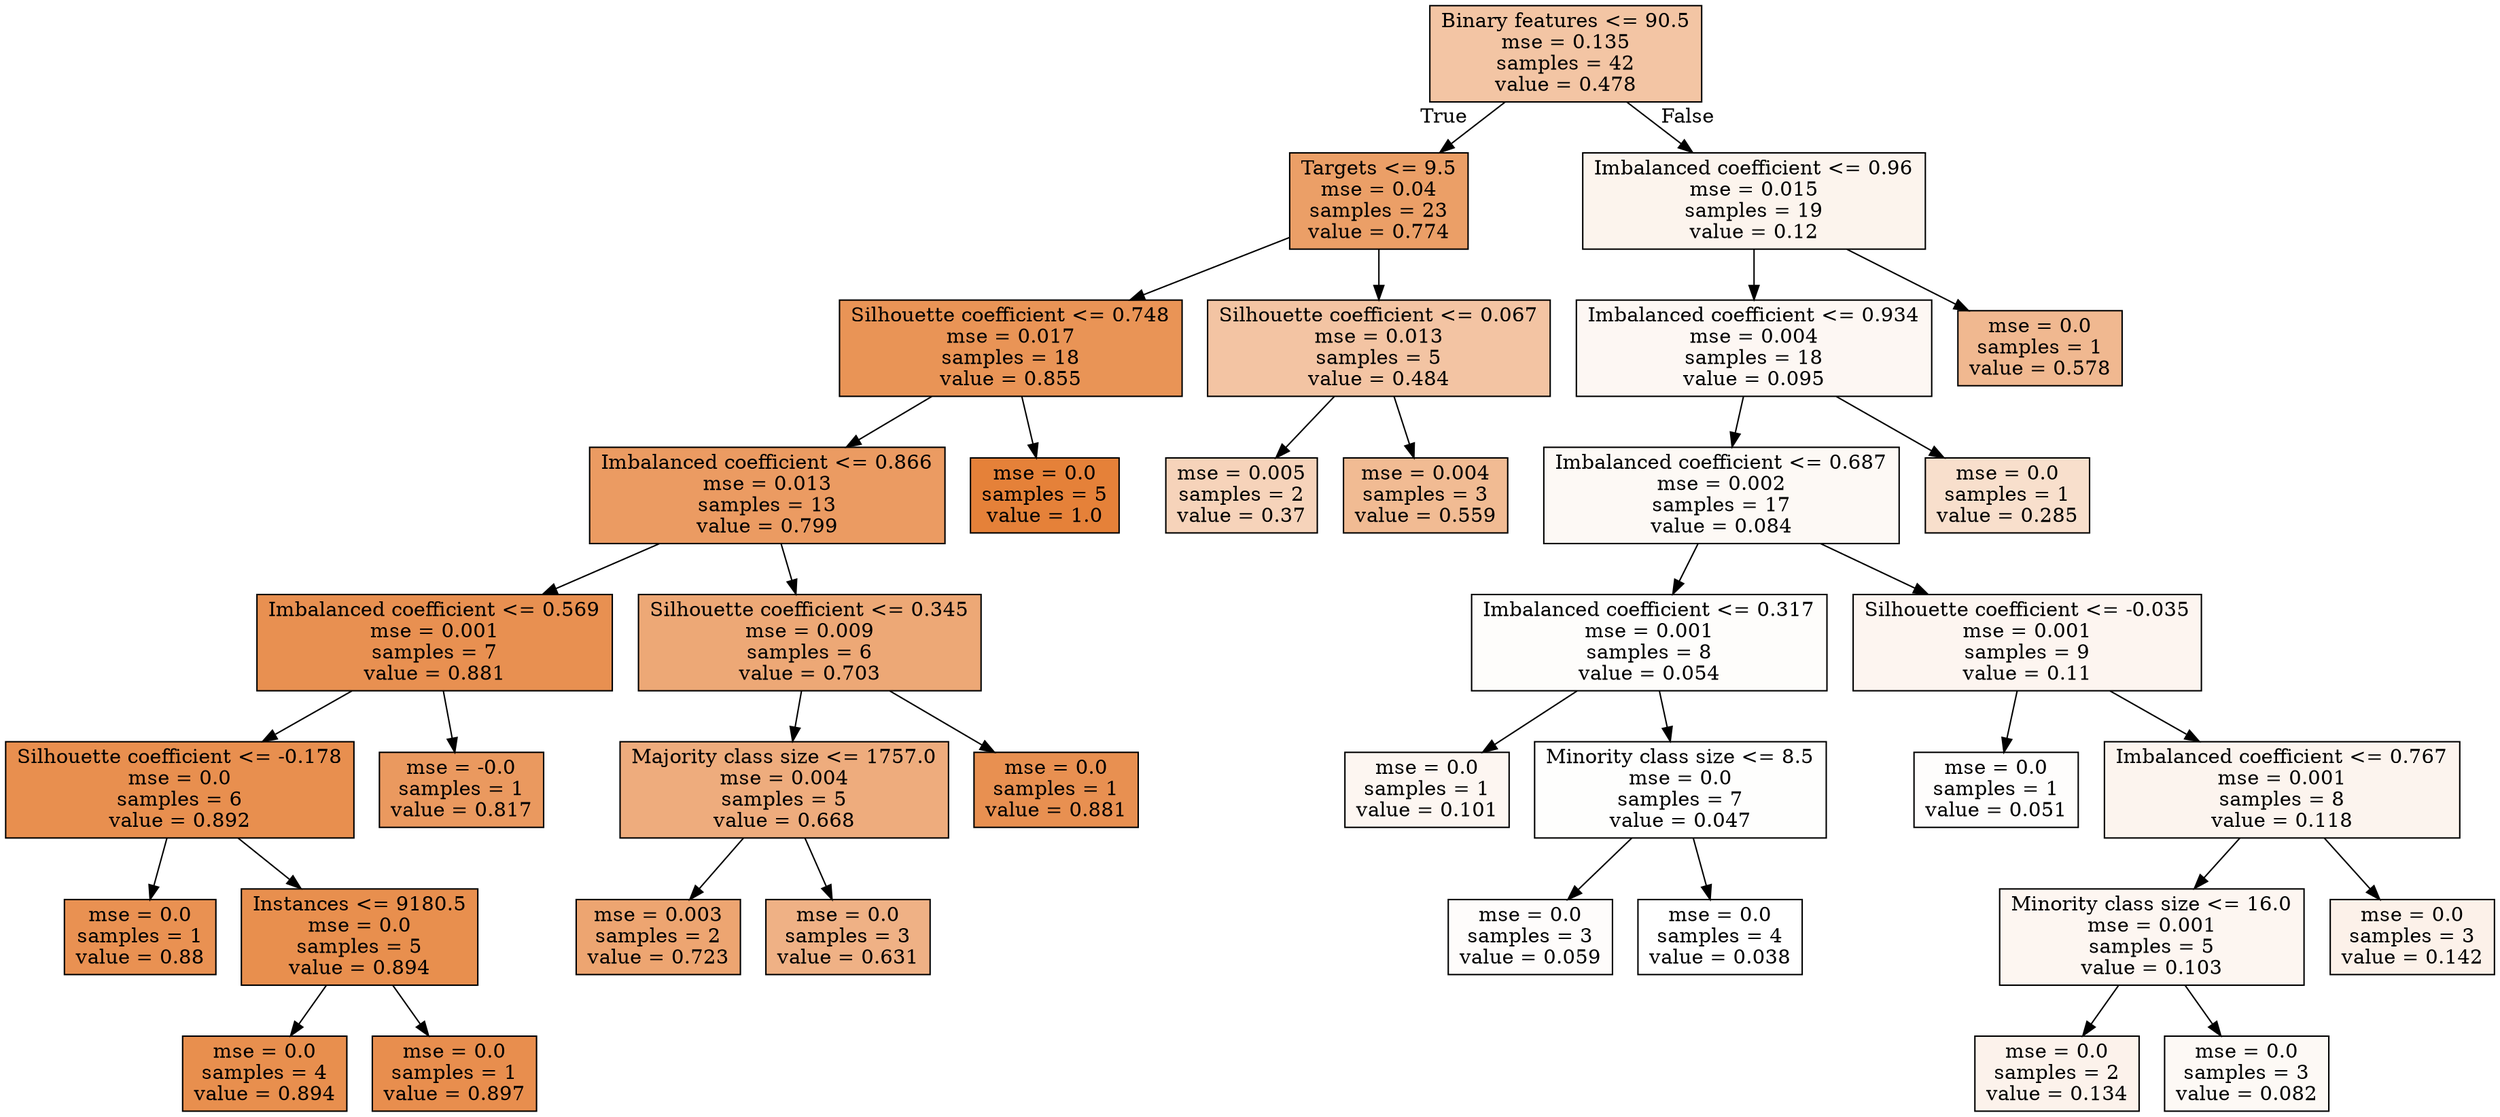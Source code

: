 digraph Tree {
node [shape=box, style="filled", color="black"] ;
0 [label="Binary features <= 90.5\nmse = 0.135\nsamples = 42\nvalue = 0.478", fillcolor="#e5813975"] ;
1 [label="Targets <= 9.5\nmse = 0.04\nsamples = 23\nvalue = 0.774", fillcolor="#e58139c3"] ;
0 -> 1 [labeldistance=2.5, labelangle=45, headlabel="True"] ;
2 [label="Silhouette coefficient <= 0.748\nmse = 0.017\nsamples = 18\nvalue = 0.855", fillcolor="#e58139d9"] ;
1 -> 2 ;
3 [label="Imbalanced coefficient <= 0.866\nmse = 0.013\nsamples = 13\nvalue = 0.799", fillcolor="#e58139ca"] ;
2 -> 3 ;
4 [label="Imbalanced coefficient <= 0.569\nmse = 0.001\nsamples = 7\nvalue = 0.881", fillcolor="#e58139e0"] ;
3 -> 4 ;
5 [label="Silhouette coefficient <= -0.178\nmse = 0.0\nsamples = 6\nvalue = 0.892", fillcolor="#e58139e2"] ;
4 -> 5 ;
6 [label="mse = 0.0\nsamples = 1\nvalue = 0.88", fillcolor="#e58139df"] ;
5 -> 6 ;
7 [label="Instances <= 9180.5\nmse = 0.0\nsamples = 5\nvalue = 0.894", fillcolor="#e58139e3"] ;
5 -> 7 ;
8 [label="mse = 0.0\nsamples = 4\nvalue = 0.894", fillcolor="#e58139e3"] ;
7 -> 8 ;
9 [label="mse = 0.0\nsamples = 1\nvalue = 0.897", fillcolor="#e58139e4"] ;
7 -> 9 ;
10 [label="mse = -0.0\nsamples = 1\nvalue = 0.817", fillcolor="#e58139ce"] ;
4 -> 10 ;
11 [label="Silhouette coefficient <= 0.345\nmse = 0.009\nsamples = 6\nvalue = 0.703", fillcolor="#e58139b0"] ;
3 -> 11 ;
12 [label="Majority class size <= 1757.0\nmse = 0.004\nsamples = 5\nvalue = 0.668", fillcolor="#e58139a7"] ;
11 -> 12 ;
13 [label="mse = 0.003\nsamples = 2\nvalue = 0.723", fillcolor="#e58139b6"] ;
12 -> 13 ;
14 [label="mse = 0.0\nsamples = 3\nvalue = 0.631", fillcolor="#e581399d"] ;
12 -> 14 ;
15 [label="mse = 0.0\nsamples = 1\nvalue = 0.881", fillcolor="#e58139e0"] ;
11 -> 15 ;
16 [label="mse = 0.0\nsamples = 5\nvalue = 1.0", fillcolor="#e58139ff"] ;
2 -> 16 ;
17 [label="Silhouette coefficient <= 0.067\nmse = 0.013\nsamples = 5\nvalue = 0.484", fillcolor="#e5813976"] ;
1 -> 17 ;
18 [label="mse = 0.005\nsamples = 2\nvalue = 0.37", fillcolor="#e5813958"] ;
17 -> 18 ;
19 [label="mse = 0.004\nsamples = 3\nvalue = 0.559", fillcolor="#e581398a"] ;
17 -> 19 ;
20 [label="Imbalanced coefficient <= 0.96\nmse = 0.015\nsamples = 19\nvalue = 0.12", fillcolor="#e5813916"] ;
0 -> 20 [labeldistance=2.5, labelangle=-45, headlabel="False"] ;
21 [label="Imbalanced coefficient <= 0.934\nmse = 0.004\nsamples = 18\nvalue = 0.095", fillcolor="#e581390f"] ;
20 -> 21 ;
22 [label="Imbalanced coefficient <= 0.687\nmse = 0.002\nsamples = 17\nvalue = 0.084", fillcolor="#e581390c"] ;
21 -> 22 ;
23 [label="Imbalanced coefficient <= 0.317\nmse = 0.001\nsamples = 8\nvalue = 0.054", fillcolor="#e5813904"] ;
22 -> 23 ;
24 [label="mse = 0.0\nsamples = 1\nvalue = 0.101", fillcolor="#e5813911"] ;
23 -> 24 ;
25 [label="Minority class size <= 8.5\nmse = 0.0\nsamples = 7\nvalue = 0.047", fillcolor="#e5813902"] ;
23 -> 25 ;
26 [label="mse = 0.0\nsamples = 3\nvalue = 0.059", fillcolor="#e5813905"] ;
25 -> 26 ;
27 [label="mse = 0.0\nsamples = 4\nvalue = 0.038", fillcolor="#e5813900"] ;
25 -> 27 ;
28 [label="Silhouette coefficient <= -0.035\nmse = 0.001\nsamples = 9\nvalue = 0.11", fillcolor="#e5813913"] ;
22 -> 28 ;
29 [label="mse = 0.0\nsamples = 1\nvalue = 0.051", fillcolor="#e5813903"] ;
28 -> 29 ;
30 [label="Imbalanced coefficient <= 0.767\nmse = 0.001\nsamples = 8\nvalue = 0.118", fillcolor="#e5813915"] ;
28 -> 30 ;
31 [label="Minority class size <= 16.0\nmse = 0.001\nsamples = 5\nvalue = 0.103", fillcolor="#e5813911"] ;
30 -> 31 ;
32 [label="mse = 0.0\nsamples = 2\nvalue = 0.134", fillcolor="#e5813919"] ;
31 -> 32 ;
33 [label="mse = 0.0\nsamples = 3\nvalue = 0.082", fillcolor="#e581390c"] ;
31 -> 33 ;
34 [label="mse = 0.0\nsamples = 3\nvalue = 0.142", fillcolor="#e581391c"] ;
30 -> 34 ;
35 [label="mse = 0.0\nsamples = 1\nvalue = 0.285", fillcolor="#e5813941"] ;
21 -> 35 ;
36 [label="mse = 0.0\nsamples = 1\nvalue = 0.578", fillcolor="#e581398f"] ;
20 -> 36 ;
}